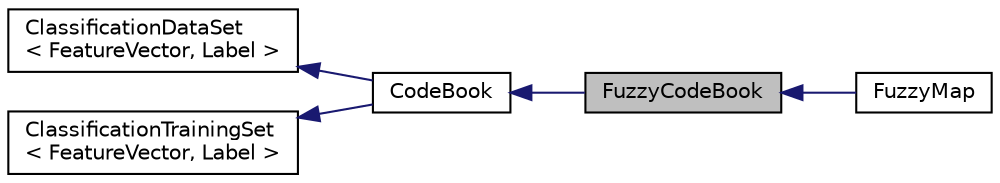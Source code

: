 digraph "FuzzyCodeBook"
{
  edge [fontname="Helvetica",fontsize="10",labelfontname="Helvetica",labelfontsize="10"];
  node [fontname="Helvetica",fontsize="10",shape=record];
  rankdir="LR";
  Node0 [label="FuzzyCodeBook",height=0.2,width=0.4,color="black", fillcolor="grey75", style="filled", fontcolor="black"];
  Node1 -> Node0 [dir="back",color="midnightblue",fontsize="10",style="solid",fontname="Helvetica"];
  Node1 [label="CodeBook",height=0.2,width=0.4,color="black", fillcolor="white", style="filled",URL="$classCodeBook.html"];
  Node2 -> Node1 [dir="back",color="midnightblue",fontsize="10",style="solid",fontname="Helvetica"];
  Node2 [label="ClassificationDataSet\l\< FeatureVector, Label \>",height=0.2,width=0.4,color="black", fillcolor="white", style="filled",URL="$classClassificationDataSet.html"];
  Node3 -> Node1 [dir="back",color="midnightblue",fontsize="10",style="solid",fontname="Helvetica"];
  Node3 [label="ClassificationTrainingSet\l\< FeatureVector, Label \>",height=0.2,width=0.4,color="black", fillcolor="white", style="filled",URL="$classClassificationTrainingSet.html"];
  Node0 -> Node4 [dir="back",color="midnightblue",fontsize="10",style="solid",fontname="Helvetica"];
  Node4 [label="FuzzyMap",height=0.2,width=0.4,color="black", fillcolor="white", style="filled",URL="$classFuzzyMap.html"];
}
